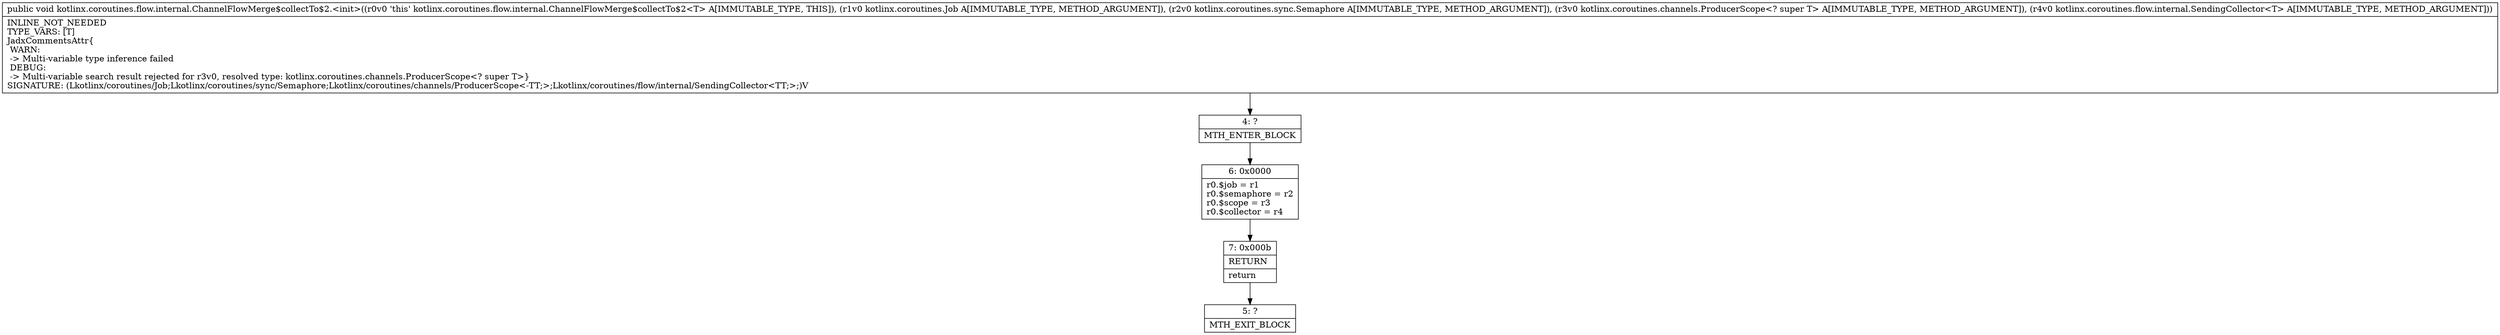 digraph "CFG forkotlinx.coroutines.flow.internal.ChannelFlowMerge$collectTo$2.\<init\>(Lkotlinx\/coroutines\/Job;Lkotlinx\/coroutines\/sync\/Semaphore;Lkotlinx\/coroutines\/channels\/ProducerScope;Lkotlinx\/coroutines\/flow\/internal\/SendingCollector;)V" {
Node_4 [shape=record,label="{4\:\ ?|MTH_ENTER_BLOCK\l}"];
Node_6 [shape=record,label="{6\:\ 0x0000|r0.$job = r1\lr0.$semaphore = r2\lr0.$scope = r3\lr0.$collector = r4\l}"];
Node_7 [shape=record,label="{7\:\ 0x000b|RETURN\l|return\l}"];
Node_5 [shape=record,label="{5\:\ ?|MTH_EXIT_BLOCK\l}"];
MethodNode[shape=record,label="{public void kotlinx.coroutines.flow.internal.ChannelFlowMerge$collectTo$2.\<init\>((r0v0 'this' kotlinx.coroutines.flow.internal.ChannelFlowMerge$collectTo$2\<T\> A[IMMUTABLE_TYPE, THIS]), (r1v0 kotlinx.coroutines.Job A[IMMUTABLE_TYPE, METHOD_ARGUMENT]), (r2v0 kotlinx.coroutines.sync.Semaphore A[IMMUTABLE_TYPE, METHOD_ARGUMENT]), (r3v0 kotlinx.coroutines.channels.ProducerScope\<? super T\> A[IMMUTABLE_TYPE, METHOD_ARGUMENT]), (r4v0 kotlinx.coroutines.flow.internal.SendingCollector\<T\> A[IMMUTABLE_TYPE, METHOD_ARGUMENT]))  | INLINE_NOT_NEEDED\lTYPE_VARS: [T]\lJadxCommentsAttr\{\l WARN: \l \-\> Multi\-variable type inference failed\l DEBUG: \l \-\> Multi\-variable search result rejected for r3v0, resolved type: kotlinx.coroutines.channels.ProducerScope\<? super T\>\}\lSIGNATURE: (Lkotlinx\/coroutines\/Job;Lkotlinx\/coroutines\/sync\/Semaphore;Lkotlinx\/coroutines\/channels\/ProducerScope\<\-TT;\>;Lkotlinx\/coroutines\/flow\/internal\/SendingCollector\<TT;\>;)V\l}"];
MethodNode -> Node_4;Node_4 -> Node_6;
Node_6 -> Node_7;
Node_7 -> Node_5;
}

